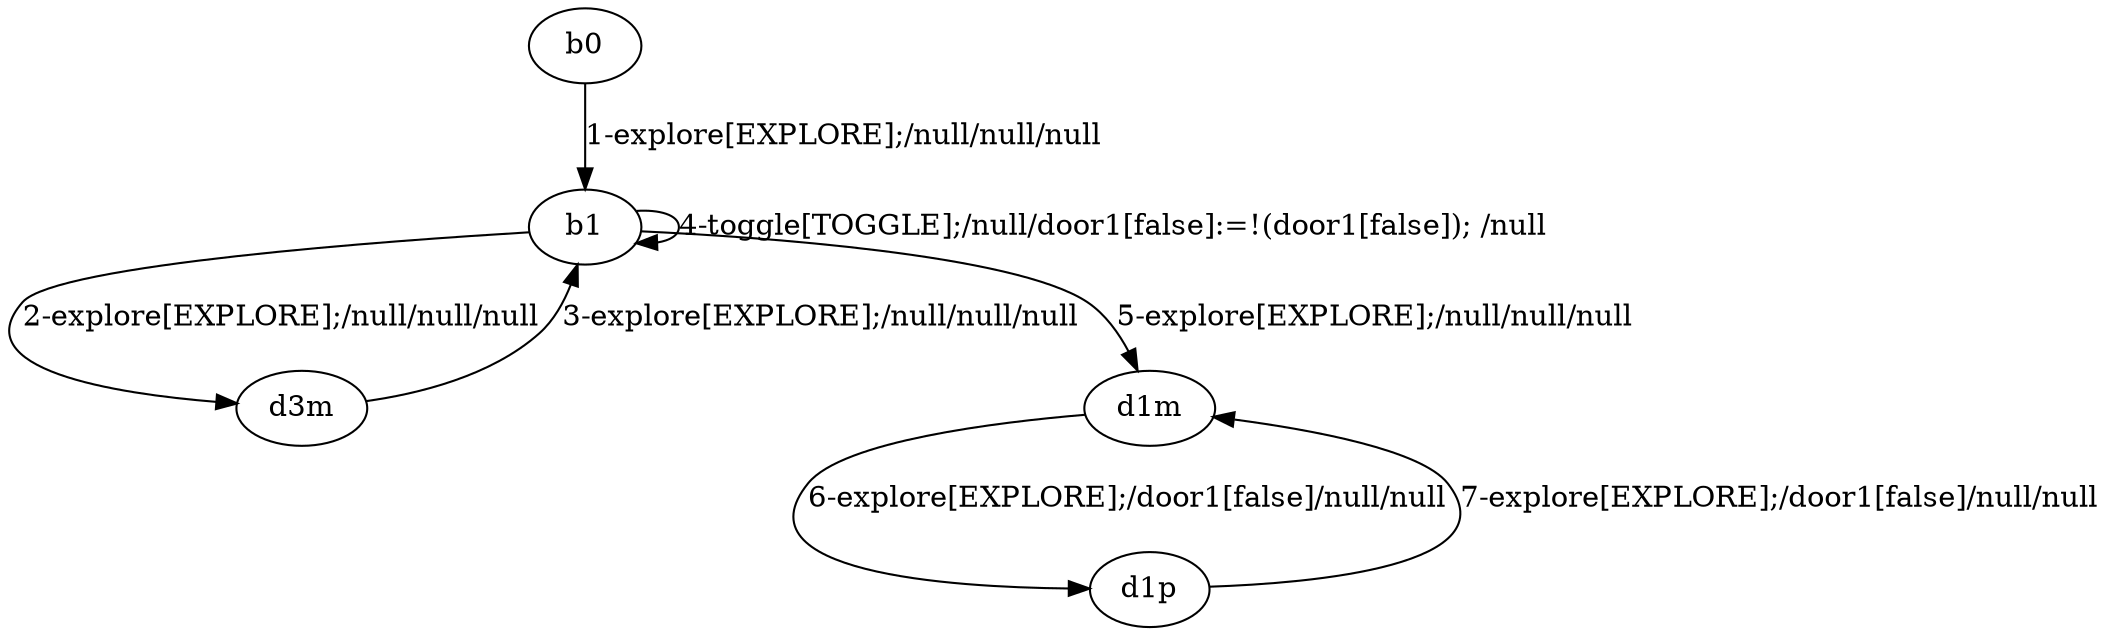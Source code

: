 # Total number of goals covered by this test: 2
# d1p --> d1m
# d1m --> d1p

digraph g {
"b0" -> "b1" [label = "1-explore[EXPLORE];/null/null/null"];
"b1" -> "d3m" [label = "2-explore[EXPLORE];/null/null/null"];
"d3m" -> "b1" [label = "3-explore[EXPLORE];/null/null/null"];
"b1" -> "b1" [label = "4-toggle[TOGGLE];/null/door1[false]:=!(door1[false]); /null"];
"b1" -> "d1m" [label = "5-explore[EXPLORE];/null/null/null"];
"d1m" -> "d1p" [label = "6-explore[EXPLORE];/door1[false]/null/null"];
"d1p" -> "d1m" [label = "7-explore[EXPLORE];/door1[false]/null/null"];
}